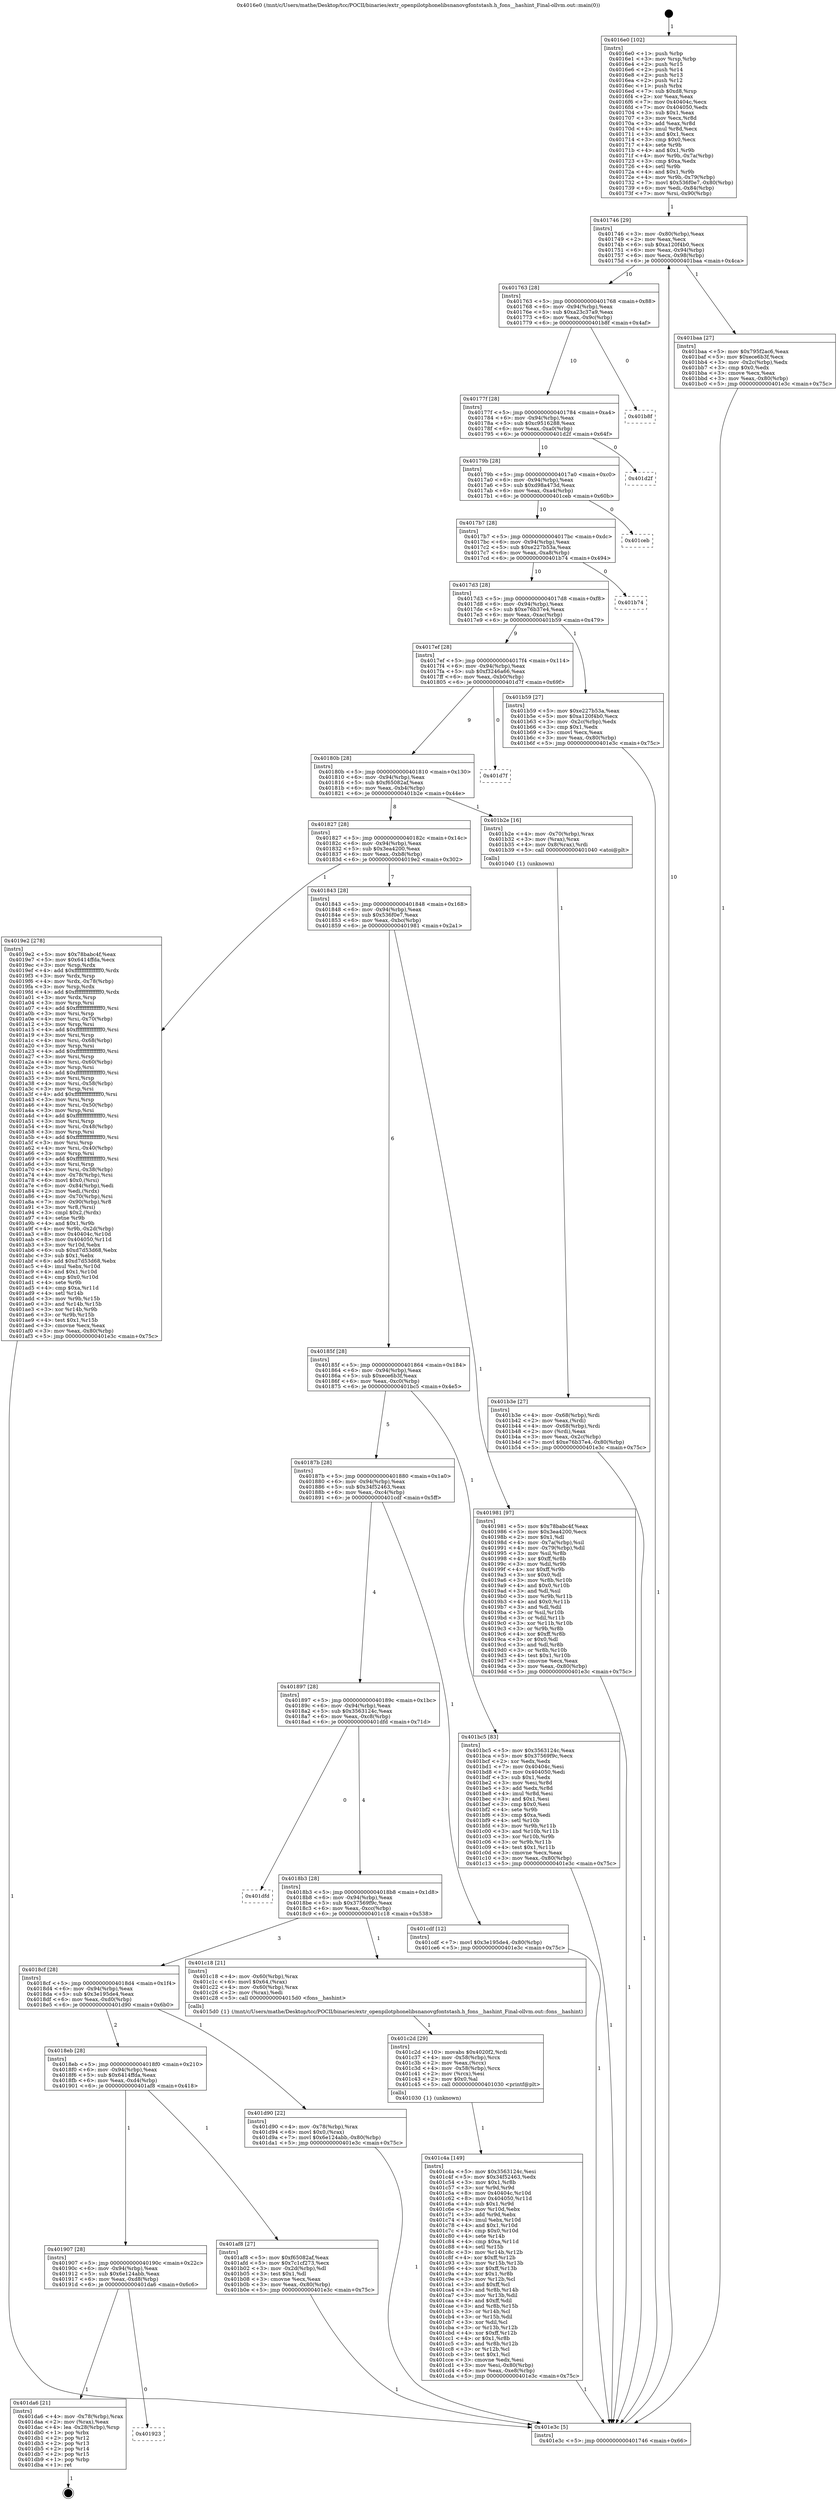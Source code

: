 digraph "0x4016e0" {
  label = "0x4016e0 (/mnt/c/Users/mathe/Desktop/tcc/POCII/binaries/extr_openpilotphonelibsnanovgfontstash.h_fons__hashint_Final-ollvm.out::main(0))"
  labelloc = "t"
  node[shape=record]

  Entry [label="",width=0.3,height=0.3,shape=circle,fillcolor=black,style=filled]
  "0x401746" [label="{
     0x401746 [29]\l
     | [instrs]\l
     &nbsp;&nbsp;0x401746 \<+3\>: mov -0x80(%rbp),%eax\l
     &nbsp;&nbsp;0x401749 \<+2\>: mov %eax,%ecx\l
     &nbsp;&nbsp;0x40174b \<+6\>: sub $0xa120f4b0,%ecx\l
     &nbsp;&nbsp;0x401751 \<+6\>: mov %eax,-0x94(%rbp)\l
     &nbsp;&nbsp;0x401757 \<+6\>: mov %ecx,-0x98(%rbp)\l
     &nbsp;&nbsp;0x40175d \<+6\>: je 0000000000401baa \<main+0x4ca\>\l
  }"]
  "0x401baa" [label="{
     0x401baa [27]\l
     | [instrs]\l
     &nbsp;&nbsp;0x401baa \<+5\>: mov $0x795f2ac6,%eax\l
     &nbsp;&nbsp;0x401baf \<+5\>: mov $0xece6b3f,%ecx\l
     &nbsp;&nbsp;0x401bb4 \<+3\>: mov -0x2c(%rbp),%edx\l
     &nbsp;&nbsp;0x401bb7 \<+3\>: cmp $0x0,%edx\l
     &nbsp;&nbsp;0x401bba \<+3\>: cmove %ecx,%eax\l
     &nbsp;&nbsp;0x401bbd \<+3\>: mov %eax,-0x80(%rbp)\l
     &nbsp;&nbsp;0x401bc0 \<+5\>: jmp 0000000000401e3c \<main+0x75c\>\l
  }"]
  "0x401763" [label="{
     0x401763 [28]\l
     | [instrs]\l
     &nbsp;&nbsp;0x401763 \<+5\>: jmp 0000000000401768 \<main+0x88\>\l
     &nbsp;&nbsp;0x401768 \<+6\>: mov -0x94(%rbp),%eax\l
     &nbsp;&nbsp;0x40176e \<+5\>: sub $0xa23c37a9,%eax\l
     &nbsp;&nbsp;0x401773 \<+6\>: mov %eax,-0x9c(%rbp)\l
     &nbsp;&nbsp;0x401779 \<+6\>: je 0000000000401b8f \<main+0x4af\>\l
  }"]
  Exit [label="",width=0.3,height=0.3,shape=circle,fillcolor=black,style=filled,peripheries=2]
  "0x401b8f" [label="{
     0x401b8f\l
  }", style=dashed]
  "0x40177f" [label="{
     0x40177f [28]\l
     | [instrs]\l
     &nbsp;&nbsp;0x40177f \<+5\>: jmp 0000000000401784 \<main+0xa4\>\l
     &nbsp;&nbsp;0x401784 \<+6\>: mov -0x94(%rbp),%eax\l
     &nbsp;&nbsp;0x40178a \<+5\>: sub $0xc9516288,%eax\l
     &nbsp;&nbsp;0x40178f \<+6\>: mov %eax,-0xa0(%rbp)\l
     &nbsp;&nbsp;0x401795 \<+6\>: je 0000000000401d2f \<main+0x64f\>\l
  }"]
  "0x401923" [label="{
     0x401923\l
  }", style=dashed]
  "0x401d2f" [label="{
     0x401d2f\l
  }", style=dashed]
  "0x40179b" [label="{
     0x40179b [28]\l
     | [instrs]\l
     &nbsp;&nbsp;0x40179b \<+5\>: jmp 00000000004017a0 \<main+0xc0\>\l
     &nbsp;&nbsp;0x4017a0 \<+6\>: mov -0x94(%rbp),%eax\l
     &nbsp;&nbsp;0x4017a6 \<+5\>: sub $0xd98a473d,%eax\l
     &nbsp;&nbsp;0x4017ab \<+6\>: mov %eax,-0xa4(%rbp)\l
     &nbsp;&nbsp;0x4017b1 \<+6\>: je 0000000000401ceb \<main+0x60b\>\l
  }"]
  "0x401da6" [label="{
     0x401da6 [21]\l
     | [instrs]\l
     &nbsp;&nbsp;0x401da6 \<+4\>: mov -0x78(%rbp),%rax\l
     &nbsp;&nbsp;0x401daa \<+2\>: mov (%rax),%eax\l
     &nbsp;&nbsp;0x401dac \<+4\>: lea -0x28(%rbp),%rsp\l
     &nbsp;&nbsp;0x401db0 \<+1\>: pop %rbx\l
     &nbsp;&nbsp;0x401db1 \<+2\>: pop %r12\l
     &nbsp;&nbsp;0x401db3 \<+2\>: pop %r13\l
     &nbsp;&nbsp;0x401db5 \<+2\>: pop %r14\l
     &nbsp;&nbsp;0x401db7 \<+2\>: pop %r15\l
     &nbsp;&nbsp;0x401db9 \<+1\>: pop %rbp\l
     &nbsp;&nbsp;0x401dba \<+1\>: ret\l
  }"]
  "0x401ceb" [label="{
     0x401ceb\l
  }", style=dashed]
  "0x4017b7" [label="{
     0x4017b7 [28]\l
     | [instrs]\l
     &nbsp;&nbsp;0x4017b7 \<+5\>: jmp 00000000004017bc \<main+0xdc\>\l
     &nbsp;&nbsp;0x4017bc \<+6\>: mov -0x94(%rbp),%eax\l
     &nbsp;&nbsp;0x4017c2 \<+5\>: sub $0xe227b53a,%eax\l
     &nbsp;&nbsp;0x4017c7 \<+6\>: mov %eax,-0xa8(%rbp)\l
     &nbsp;&nbsp;0x4017cd \<+6\>: je 0000000000401b74 \<main+0x494\>\l
  }"]
  "0x401c4a" [label="{
     0x401c4a [149]\l
     | [instrs]\l
     &nbsp;&nbsp;0x401c4a \<+5\>: mov $0x3563124c,%esi\l
     &nbsp;&nbsp;0x401c4f \<+5\>: mov $0x34f52463,%edx\l
     &nbsp;&nbsp;0x401c54 \<+3\>: mov $0x1,%r8b\l
     &nbsp;&nbsp;0x401c57 \<+3\>: xor %r9d,%r9d\l
     &nbsp;&nbsp;0x401c5a \<+8\>: mov 0x40404c,%r10d\l
     &nbsp;&nbsp;0x401c62 \<+8\>: mov 0x404050,%r11d\l
     &nbsp;&nbsp;0x401c6a \<+4\>: sub $0x1,%r9d\l
     &nbsp;&nbsp;0x401c6e \<+3\>: mov %r10d,%ebx\l
     &nbsp;&nbsp;0x401c71 \<+3\>: add %r9d,%ebx\l
     &nbsp;&nbsp;0x401c74 \<+4\>: imul %ebx,%r10d\l
     &nbsp;&nbsp;0x401c78 \<+4\>: and $0x1,%r10d\l
     &nbsp;&nbsp;0x401c7c \<+4\>: cmp $0x0,%r10d\l
     &nbsp;&nbsp;0x401c80 \<+4\>: sete %r14b\l
     &nbsp;&nbsp;0x401c84 \<+4\>: cmp $0xa,%r11d\l
     &nbsp;&nbsp;0x401c88 \<+4\>: setl %r15b\l
     &nbsp;&nbsp;0x401c8c \<+3\>: mov %r14b,%r12b\l
     &nbsp;&nbsp;0x401c8f \<+4\>: xor $0xff,%r12b\l
     &nbsp;&nbsp;0x401c93 \<+3\>: mov %r15b,%r13b\l
     &nbsp;&nbsp;0x401c96 \<+4\>: xor $0xff,%r13b\l
     &nbsp;&nbsp;0x401c9a \<+4\>: xor $0x1,%r8b\l
     &nbsp;&nbsp;0x401c9e \<+3\>: mov %r12b,%cl\l
     &nbsp;&nbsp;0x401ca1 \<+3\>: and $0xff,%cl\l
     &nbsp;&nbsp;0x401ca4 \<+3\>: and %r8b,%r14b\l
     &nbsp;&nbsp;0x401ca7 \<+3\>: mov %r13b,%dil\l
     &nbsp;&nbsp;0x401caa \<+4\>: and $0xff,%dil\l
     &nbsp;&nbsp;0x401cae \<+3\>: and %r8b,%r15b\l
     &nbsp;&nbsp;0x401cb1 \<+3\>: or %r14b,%cl\l
     &nbsp;&nbsp;0x401cb4 \<+3\>: or %r15b,%dil\l
     &nbsp;&nbsp;0x401cb7 \<+3\>: xor %dil,%cl\l
     &nbsp;&nbsp;0x401cba \<+3\>: or %r13b,%r12b\l
     &nbsp;&nbsp;0x401cbd \<+4\>: xor $0xff,%r12b\l
     &nbsp;&nbsp;0x401cc1 \<+4\>: or $0x1,%r8b\l
     &nbsp;&nbsp;0x401cc5 \<+3\>: and %r8b,%r12b\l
     &nbsp;&nbsp;0x401cc8 \<+3\>: or %r12b,%cl\l
     &nbsp;&nbsp;0x401ccb \<+3\>: test $0x1,%cl\l
     &nbsp;&nbsp;0x401cce \<+3\>: cmovne %edx,%esi\l
     &nbsp;&nbsp;0x401cd1 \<+3\>: mov %esi,-0x80(%rbp)\l
     &nbsp;&nbsp;0x401cd4 \<+6\>: mov %eax,-0xe8(%rbp)\l
     &nbsp;&nbsp;0x401cda \<+5\>: jmp 0000000000401e3c \<main+0x75c\>\l
  }"]
  "0x401b74" [label="{
     0x401b74\l
  }", style=dashed]
  "0x4017d3" [label="{
     0x4017d3 [28]\l
     | [instrs]\l
     &nbsp;&nbsp;0x4017d3 \<+5\>: jmp 00000000004017d8 \<main+0xf8\>\l
     &nbsp;&nbsp;0x4017d8 \<+6\>: mov -0x94(%rbp),%eax\l
     &nbsp;&nbsp;0x4017de \<+5\>: sub $0xe76b37e4,%eax\l
     &nbsp;&nbsp;0x4017e3 \<+6\>: mov %eax,-0xac(%rbp)\l
     &nbsp;&nbsp;0x4017e9 \<+6\>: je 0000000000401b59 \<main+0x479\>\l
  }"]
  "0x401c2d" [label="{
     0x401c2d [29]\l
     | [instrs]\l
     &nbsp;&nbsp;0x401c2d \<+10\>: movabs $0x4020f2,%rdi\l
     &nbsp;&nbsp;0x401c37 \<+4\>: mov -0x58(%rbp),%rcx\l
     &nbsp;&nbsp;0x401c3b \<+2\>: mov %eax,(%rcx)\l
     &nbsp;&nbsp;0x401c3d \<+4\>: mov -0x58(%rbp),%rcx\l
     &nbsp;&nbsp;0x401c41 \<+2\>: mov (%rcx),%esi\l
     &nbsp;&nbsp;0x401c43 \<+2\>: mov $0x0,%al\l
     &nbsp;&nbsp;0x401c45 \<+5\>: call 0000000000401030 \<printf@plt\>\l
     | [calls]\l
     &nbsp;&nbsp;0x401030 \{1\} (unknown)\l
  }"]
  "0x401b59" [label="{
     0x401b59 [27]\l
     | [instrs]\l
     &nbsp;&nbsp;0x401b59 \<+5\>: mov $0xe227b53a,%eax\l
     &nbsp;&nbsp;0x401b5e \<+5\>: mov $0xa120f4b0,%ecx\l
     &nbsp;&nbsp;0x401b63 \<+3\>: mov -0x2c(%rbp),%edx\l
     &nbsp;&nbsp;0x401b66 \<+3\>: cmp $0x1,%edx\l
     &nbsp;&nbsp;0x401b69 \<+3\>: cmovl %ecx,%eax\l
     &nbsp;&nbsp;0x401b6c \<+3\>: mov %eax,-0x80(%rbp)\l
     &nbsp;&nbsp;0x401b6f \<+5\>: jmp 0000000000401e3c \<main+0x75c\>\l
  }"]
  "0x4017ef" [label="{
     0x4017ef [28]\l
     | [instrs]\l
     &nbsp;&nbsp;0x4017ef \<+5\>: jmp 00000000004017f4 \<main+0x114\>\l
     &nbsp;&nbsp;0x4017f4 \<+6\>: mov -0x94(%rbp),%eax\l
     &nbsp;&nbsp;0x4017fa \<+5\>: sub $0xf3246a66,%eax\l
     &nbsp;&nbsp;0x4017ff \<+6\>: mov %eax,-0xb0(%rbp)\l
     &nbsp;&nbsp;0x401805 \<+6\>: je 0000000000401d7f \<main+0x69f\>\l
  }"]
  "0x401b3e" [label="{
     0x401b3e [27]\l
     | [instrs]\l
     &nbsp;&nbsp;0x401b3e \<+4\>: mov -0x68(%rbp),%rdi\l
     &nbsp;&nbsp;0x401b42 \<+2\>: mov %eax,(%rdi)\l
     &nbsp;&nbsp;0x401b44 \<+4\>: mov -0x68(%rbp),%rdi\l
     &nbsp;&nbsp;0x401b48 \<+2\>: mov (%rdi),%eax\l
     &nbsp;&nbsp;0x401b4a \<+3\>: mov %eax,-0x2c(%rbp)\l
     &nbsp;&nbsp;0x401b4d \<+7\>: movl $0xe76b37e4,-0x80(%rbp)\l
     &nbsp;&nbsp;0x401b54 \<+5\>: jmp 0000000000401e3c \<main+0x75c\>\l
  }"]
  "0x401d7f" [label="{
     0x401d7f\l
  }", style=dashed]
  "0x40180b" [label="{
     0x40180b [28]\l
     | [instrs]\l
     &nbsp;&nbsp;0x40180b \<+5\>: jmp 0000000000401810 \<main+0x130\>\l
     &nbsp;&nbsp;0x401810 \<+6\>: mov -0x94(%rbp),%eax\l
     &nbsp;&nbsp;0x401816 \<+5\>: sub $0xf65082af,%eax\l
     &nbsp;&nbsp;0x40181b \<+6\>: mov %eax,-0xb4(%rbp)\l
     &nbsp;&nbsp;0x401821 \<+6\>: je 0000000000401b2e \<main+0x44e\>\l
  }"]
  "0x401907" [label="{
     0x401907 [28]\l
     | [instrs]\l
     &nbsp;&nbsp;0x401907 \<+5\>: jmp 000000000040190c \<main+0x22c\>\l
     &nbsp;&nbsp;0x40190c \<+6\>: mov -0x94(%rbp),%eax\l
     &nbsp;&nbsp;0x401912 \<+5\>: sub $0x6e124abb,%eax\l
     &nbsp;&nbsp;0x401917 \<+6\>: mov %eax,-0xd8(%rbp)\l
     &nbsp;&nbsp;0x40191d \<+6\>: je 0000000000401da6 \<main+0x6c6\>\l
  }"]
  "0x401b2e" [label="{
     0x401b2e [16]\l
     | [instrs]\l
     &nbsp;&nbsp;0x401b2e \<+4\>: mov -0x70(%rbp),%rax\l
     &nbsp;&nbsp;0x401b32 \<+3\>: mov (%rax),%rax\l
     &nbsp;&nbsp;0x401b35 \<+4\>: mov 0x8(%rax),%rdi\l
     &nbsp;&nbsp;0x401b39 \<+5\>: call 0000000000401040 \<atoi@plt\>\l
     | [calls]\l
     &nbsp;&nbsp;0x401040 \{1\} (unknown)\l
  }"]
  "0x401827" [label="{
     0x401827 [28]\l
     | [instrs]\l
     &nbsp;&nbsp;0x401827 \<+5\>: jmp 000000000040182c \<main+0x14c\>\l
     &nbsp;&nbsp;0x40182c \<+6\>: mov -0x94(%rbp),%eax\l
     &nbsp;&nbsp;0x401832 \<+5\>: sub $0x3ea4200,%eax\l
     &nbsp;&nbsp;0x401837 \<+6\>: mov %eax,-0xb8(%rbp)\l
     &nbsp;&nbsp;0x40183d \<+6\>: je 00000000004019e2 \<main+0x302\>\l
  }"]
  "0x401af8" [label="{
     0x401af8 [27]\l
     | [instrs]\l
     &nbsp;&nbsp;0x401af8 \<+5\>: mov $0xf65082af,%eax\l
     &nbsp;&nbsp;0x401afd \<+5\>: mov $0x7c1cf273,%ecx\l
     &nbsp;&nbsp;0x401b02 \<+3\>: mov -0x2d(%rbp),%dl\l
     &nbsp;&nbsp;0x401b05 \<+3\>: test $0x1,%dl\l
     &nbsp;&nbsp;0x401b08 \<+3\>: cmovne %ecx,%eax\l
     &nbsp;&nbsp;0x401b0b \<+3\>: mov %eax,-0x80(%rbp)\l
     &nbsp;&nbsp;0x401b0e \<+5\>: jmp 0000000000401e3c \<main+0x75c\>\l
  }"]
  "0x4019e2" [label="{
     0x4019e2 [278]\l
     | [instrs]\l
     &nbsp;&nbsp;0x4019e2 \<+5\>: mov $0x78babc4f,%eax\l
     &nbsp;&nbsp;0x4019e7 \<+5\>: mov $0x6414ffda,%ecx\l
     &nbsp;&nbsp;0x4019ec \<+3\>: mov %rsp,%rdx\l
     &nbsp;&nbsp;0x4019ef \<+4\>: add $0xfffffffffffffff0,%rdx\l
     &nbsp;&nbsp;0x4019f3 \<+3\>: mov %rdx,%rsp\l
     &nbsp;&nbsp;0x4019f6 \<+4\>: mov %rdx,-0x78(%rbp)\l
     &nbsp;&nbsp;0x4019fa \<+3\>: mov %rsp,%rdx\l
     &nbsp;&nbsp;0x4019fd \<+4\>: add $0xfffffffffffffff0,%rdx\l
     &nbsp;&nbsp;0x401a01 \<+3\>: mov %rdx,%rsp\l
     &nbsp;&nbsp;0x401a04 \<+3\>: mov %rsp,%rsi\l
     &nbsp;&nbsp;0x401a07 \<+4\>: add $0xfffffffffffffff0,%rsi\l
     &nbsp;&nbsp;0x401a0b \<+3\>: mov %rsi,%rsp\l
     &nbsp;&nbsp;0x401a0e \<+4\>: mov %rsi,-0x70(%rbp)\l
     &nbsp;&nbsp;0x401a12 \<+3\>: mov %rsp,%rsi\l
     &nbsp;&nbsp;0x401a15 \<+4\>: add $0xfffffffffffffff0,%rsi\l
     &nbsp;&nbsp;0x401a19 \<+3\>: mov %rsi,%rsp\l
     &nbsp;&nbsp;0x401a1c \<+4\>: mov %rsi,-0x68(%rbp)\l
     &nbsp;&nbsp;0x401a20 \<+3\>: mov %rsp,%rsi\l
     &nbsp;&nbsp;0x401a23 \<+4\>: add $0xfffffffffffffff0,%rsi\l
     &nbsp;&nbsp;0x401a27 \<+3\>: mov %rsi,%rsp\l
     &nbsp;&nbsp;0x401a2a \<+4\>: mov %rsi,-0x60(%rbp)\l
     &nbsp;&nbsp;0x401a2e \<+3\>: mov %rsp,%rsi\l
     &nbsp;&nbsp;0x401a31 \<+4\>: add $0xfffffffffffffff0,%rsi\l
     &nbsp;&nbsp;0x401a35 \<+3\>: mov %rsi,%rsp\l
     &nbsp;&nbsp;0x401a38 \<+4\>: mov %rsi,-0x58(%rbp)\l
     &nbsp;&nbsp;0x401a3c \<+3\>: mov %rsp,%rsi\l
     &nbsp;&nbsp;0x401a3f \<+4\>: add $0xfffffffffffffff0,%rsi\l
     &nbsp;&nbsp;0x401a43 \<+3\>: mov %rsi,%rsp\l
     &nbsp;&nbsp;0x401a46 \<+4\>: mov %rsi,-0x50(%rbp)\l
     &nbsp;&nbsp;0x401a4a \<+3\>: mov %rsp,%rsi\l
     &nbsp;&nbsp;0x401a4d \<+4\>: add $0xfffffffffffffff0,%rsi\l
     &nbsp;&nbsp;0x401a51 \<+3\>: mov %rsi,%rsp\l
     &nbsp;&nbsp;0x401a54 \<+4\>: mov %rsi,-0x48(%rbp)\l
     &nbsp;&nbsp;0x401a58 \<+3\>: mov %rsp,%rsi\l
     &nbsp;&nbsp;0x401a5b \<+4\>: add $0xfffffffffffffff0,%rsi\l
     &nbsp;&nbsp;0x401a5f \<+3\>: mov %rsi,%rsp\l
     &nbsp;&nbsp;0x401a62 \<+4\>: mov %rsi,-0x40(%rbp)\l
     &nbsp;&nbsp;0x401a66 \<+3\>: mov %rsp,%rsi\l
     &nbsp;&nbsp;0x401a69 \<+4\>: add $0xfffffffffffffff0,%rsi\l
     &nbsp;&nbsp;0x401a6d \<+3\>: mov %rsi,%rsp\l
     &nbsp;&nbsp;0x401a70 \<+4\>: mov %rsi,-0x38(%rbp)\l
     &nbsp;&nbsp;0x401a74 \<+4\>: mov -0x78(%rbp),%rsi\l
     &nbsp;&nbsp;0x401a78 \<+6\>: movl $0x0,(%rsi)\l
     &nbsp;&nbsp;0x401a7e \<+6\>: mov -0x84(%rbp),%edi\l
     &nbsp;&nbsp;0x401a84 \<+2\>: mov %edi,(%rdx)\l
     &nbsp;&nbsp;0x401a86 \<+4\>: mov -0x70(%rbp),%rsi\l
     &nbsp;&nbsp;0x401a8a \<+7\>: mov -0x90(%rbp),%r8\l
     &nbsp;&nbsp;0x401a91 \<+3\>: mov %r8,(%rsi)\l
     &nbsp;&nbsp;0x401a94 \<+3\>: cmpl $0x2,(%rdx)\l
     &nbsp;&nbsp;0x401a97 \<+4\>: setne %r9b\l
     &nbsp;&nbsp;0x401a9b \<+4\>: and $0x1,%r9b\l
     &nbsp;&nbsp;0x401a9f \<+4\>: mov %r9b,-0x2d(%rbp)\l
     &nbsp;&nbsp;0x401aa3 \<+8\>: mov 0x40404c,%r10d\l
     &nbsp;&nbsp;0x401aab \<+8\>: mov 0x404050,%r11d\l
     &nbsp;&nbsp;0x401ab3 \<+3\>: mov %r10d,%ebx\l
     &nbsp;&nbsp;0x401ab6 \<+6\>: sub $0xd7d53d68,%ebx\l
     &nbsp;&nbsp;0x401abc \<+3\>: sub $0x1,%ebx\l
     &nbsp;&nbsp;0x401abf \<+6\>: add $0xd7d53d68,%ebx\l
     &nbsp;&nbsp;0x401ac5 \<+4\>: imul %ebx,%r10d\l
     &nbsp;&nbsp;0x401ac9 \<+4\>: and $0x1,%r10d\l
     &nbsp;&nbsp;0x401acd \<+4\>: cmp $0x0,%r10d\l
     &nbsp;&nbsp;0x401ad1 \<+4\>: sete %r9b\l
     &nbsp;&nbsp;0x401ad5 \<+4\>: cmp $0xa,%r11d\l
     &nbsp;&nbsp;0x401ad9 \<+4\>: setl %r14b\l
     &nbsp;&nbsp;0x401add \<+3\>: mov %r9b,%r15b\l
     &nbsp;&nbsp;0x401ae0 \<+3\>: and %r14b,%r15b\l
     &nbsp;&nbsp;0x401ae3 \<+3\>: xor %r14b,%r9b\l
     &nbsp;&nbsp;0x401ae6 \<+3\>: or %r9b,%r15b\l
     &nbsp;&nbsp;0x401ae9 \<+4\>: test $0x1,%r15b\l
     &nbsp;&nbsp;0x401aed \<+3\>: cmovne %ecx,%eax\l
     &nbsp;&nbsp;0x401af0 \<+3\>: mov %eax,-0x80(%rbp)\l
     &nbsp;&nbsp;0x401af3 \<+5\>: jmp 0000000000401e3c \<main+0x75c\>\l
  }"]
  "0x401843" [label="{
     0x401843 [28]\l
     | [instrs]\l
     &nbsp;&nbsp;0x401843 \<+5\>: jmp 0000000000401848 \<main+0x168\>\l
     &nbsp;&nbsp;0x401848 \<+6\>: mov -0x94(%rbp),%eax\l
     &nbsp;&nbsp;0x40184e \<+5\>: sub $0x536f0e7,%eax\l
     &nbsp;&nbsp;0x401853 \<+6\>: mov %eax,-0xbc(%rbp)\l
     &nbsp;&nbsp;0x401859 \<+6\>: je 0000000000401981 \<main+0x2a1\>\l
  }"]
  "0x4018eb" [label="{
     0x4018eb [28]\l
     | [instrs]\l
     &nbsp;&nbsp;0x4018eb \<+5\>: jmp 00000000004018f0 \<main+0x210\>\l
     &nbsp;&nbsp;0x4018f0 \<+6\>: mov -0x94(%rbp),%eax\l
     &nbsp;&nbsp;0x4018f6 \<+5\>: sub $0x6414ffda,%eax\l
     &nbsp;&nbsp;0x4018fb \<+6\>: mov %eax,-0xd4(%rbp)\l
     &nbsp;&nbsp;0x401901 \<+6\>: je 0000000000401af8 \<main+0x418\>\l
  }"]
  "0x401981" [label="{
     0x401981 [97]\l
     | [instrs]\l
     &nbsp;&nbsp;0x401981 \<+5\>: mov $0x78babc4f,%eax\l
     &nbsp;&nbsp;0x401986 \<+5\>: mov $0x3ea4200,%ecx\l
     &nbsp;&nbsp;0x40198b \<+2\>: mov $0x1,%dl\l
     &nbsp;&nbsp;0x40198d \<+4\>: mov -0x7a(%rbp),%sil\l
     &nbsp;&nbsp;0x401991 \<+4\>: mov -0x79(%rbp),%dil\l
     &nbsp;&nbsp;0x401995 \<+3\>: mov %sil,%r8b\l
     &nbsp;&nbsp;0x401998 \<+4\>: xor $0xff,%r8b\l
     &nbsp;&nbsp;0x40199c \<+3\>: mov %dil,%r9b\l
     &nbsp;&nbsp;0x40199f \<+4\>: xor $0xff,%r9b\l
     &nbsp;&nbsp;0x4019a3 \<+3\>: xor $0x0,%dl\l
     &nbsp;&nbsp;0x4019a6 \<+3\>: mov %r8b,%r10b\l
     &nbsp;&nbsp;0x4019a9 \<+4\>: and $0x0,%r10b\l
     &nbsp;&nbsp;0x4019ad \<+3\>: and %dl,%sil\l
     &nbsp;&nbsp;0x4019b0 \<+3\>: mov %r9b,%r11b\l
     &nbsp;&nbsp;0x4019b3 \<+4\>: and $0x0,%r11b\l
     &nbsp;&nbsp;0x4019b7 \<+3\>: and %dl,%dil\l
     &nbsp;&nbsp;0x4019ba \<+3\>: or %sil,%r10b\l
     &nbsp;&nbsp;0x4019bd \<+3\>: or %dil,%r11b\l
     &nbsp;&nbsp;0x4019c0 \<+3\>: xor %r11b,%r10b\l
     &nbsp;&nbsp;0x4019c3 \<+3\>: or %r9b,%r8b\l
     &nbsp;&nbsp;0x4019c6 \<+4\>: xor $0xff,%r8b\l
     &nbsp;&nbsp;0x4019ca \<+3\>: or $0x0,%dl\l
     &nbsp;&nbsp;0x4019cd \<+3\>: and %dl,%r8b\l
     &nbsp;&nbsp;0x4019d0 \<+3\>: or %r8b,%r10b\l
     &nbsp;&nbsp;0x4019d3 \<+4\>: test $0x1,%r10b\l
     &nbsp;&nbsp;0x4019d7 \<+3\>: cmovne %ecx,%eax\l
     &nbsp;&nbsp;0x4019da \<+3\>: mov %eax,-0x80(%rbp)\l
     &nbsp;&nbsp;0x4019dd \<+5\>: jmp 0000000000401e3c \<main+0x75c\>\l
  }"]
  "0x40185f" [label="{
     0x40185f [28]\l
     | [instrs]\l
     &nbsp;&nbsp;0x40185f \<+5\>: jmp 0000000000401864 \<main+0x184\>\l
     &nbsp;&nbsp;0x401864 \<+6\>: mov -0x94(%rbp),%eax\l
     &nbsp;&nbsp;0x40186a \<+5\>: sub $0xece6b3f,%eax\l
     &nbsp;&nbsp;0x40186f \<+6\>: mov %eax,-0xc0(%rbp)\l
     &nbsp;&nbsp;0x401875 \<+6\>: je 0000000000401bc5 \<main+0x4e5\>\l
  }"]
  "0x401e3c" [label="{
     0x401e3c [5]\l
     | [instrs]\l
     &nbsp;&nbsp;0x401e3c \<+5\>: jmp 0000000000401746 \<main+0x66\>\l
  }"]
  "0x4016e0" [label="{
     0x4016e0 [102]\l
     | [instrs]\l
     &nbsp;&nbsp;0x4016e0 \<+1\>: push %rbp\l
     &nbsp;&nbsp;0x4016e1 \<+3\>: mov %rsp,%rbp\l
     &nbsp;&nbsp;0x4016e4 \<+2\>: push %r15\l
     &nbsp;&nbsp;0x4016e6 \<+2\>: push %r14\l
     &nbsp;&nbsp;0x4016e8 \<+2\>: push %r13\l
     &nbsp;&nbsp;0x4016ea \<+2\>: push %r12\l
     &nbsp;&nbsp;0x4016ec \<+1\>: push %rbx\l
     &nbsp;&nbsp;0x4016ed \<+7\>: sub $0xd8,%rsp\l
     &nbsp;&nbsp;0x4016f4 \<+2\>: xor %eax,%eax\l
     &nbsp;&nbsp;0x4016f6 \<+7\>: mov 0x40404c,%ecx\l
     &nbsp;&nbsp;0x4016fd \<+7\>: mov 0x404050,%edx\l
     &nbsp;&nbsp;0x401704 \<+3\>: sub $0x1,%eax\l
     &nbsp;&nbsp;0x401707 \<+3\>: mov %ecx,%r8d\l
     &nbsp;&nbsp;0x40170a \<+3\>: add %eax,%r8d\l
     &nbsp;&nbsp;0x40170d \<+4\>: imul %r8d,%ecx\l
     &nbsp;&nbsp;0x401711 \<+3\>: and $0x1,%ecx\l
     &nbsp;&nbsp;0x401714 \<+3\>: cmp $0x0,%ecx\l
     &nbsp;&nbsp;0x401717 \<+4\>: sete %r9b\l
     &nbsp;&nbsp;0x40171b \<+4\>: and $0x1,%r9b\l
     &nbsp;&nbsp;0x40171f \<+4\>: mov %r9b,-0x7a(%rbp)\l
     &nbsp;&nbsp;0x401723 \<+3\>: cmp $0xa,%edx\l
     &nbsp;&nbsp;0x401726 \<+4\>: setl %r9b\l
     &nbsp;&nbsp;0x40172a \<+4\>: and $0x1,%r9b\l
     &nbsp;&nbsp;0x40172e \<+4\>: mov %r9b,-0x79(%rbp)\l
     &nbsp;&nbsp;0x401732 \<+7\>: movl $0x536f0e7,-0x80(%rbp)\l
     &nbsp;&nbsp;0x401739 \<+6\>: mov %edi,-0x84(%rbp)\l
     &nbsp;&nbsp;0x40173f \<+7\>: mov %rsi,-0x90(%rbp)\l
  }"]
  "0x401d90" [label="{
     0x401d90 [22]\l
     | [instrs]\l
     &nbsp;&nbsp;0x401d90 \<+4\>: mov -0x78(%rbp),%rax\l
     &nbsp;&nbsp;0x401d94 \<+6\>: movl $0x0,(%rax)\l
     &nbsp;&nbsp;0x401d9a \<+7\>: movl $0x6e124abb,-0x80(%rbp)\l
     &nbsp;&nbsp;0x401da1 \<+5\>: jmp 0000000000401e3c \<main+0x75c\>\l
  }"]
  "0x4018cf" [label="{
     0x4018cf [28]\l
     | [instrs]\l
     &nbsp;&nbsp;0x4018cf \<+5\>: jmp 00000000004018d4 \<main+0x1f4\>\l
     &nbsp;&nbsp;0x4018d4 \<+6\>: mov -0x94(%rbp),%eax\l
     &nbsp;&nbsp;0x4018da \<+5\>: sub $0x3e195de4,%eax\l
     &nbsp;&nbsp;0x4018df \<+6\>: mov %eax,-0xd0(%rbp)\l
     &nbsp;&nbsp;0x4018e5 \<+6\>: je 0000000000401d90 \<main+0x6b0\>\l
  }"]
  "0x401bc5" [label="{
     0x401bc5 [83]\l
     | [instrs]\l
     &nbsp;&nbsp;0x401bc5 \<+5\>: mov $0x3563124c,%eax\l
     &nbsp;&nbsp;0x401bca \<+5\>: mov $0x37569f9c,%ecx\l
     &nbsp;&nbsp;0x401bcf \<+2\>: xor %edx,%edx\l
     &nbsp;&nbsp;0x401bd1 \<+7\>: mov 0x40404c,%esi\l
     &nbsp;&nbsp;0x401bd8 \<+7\>: mov 0x404050,%edi\l
     &nbsp;&nbsp;0x401bdf \<+3\>: sub $0x1,%edx\l
     &nbsp;&nbsp;0x401be2 \<+3\>: mov %esi,%r8d\l
     &nbsp;&nbsp;0x401be5 \<+3\>: add %edx,%r8d\l
     &nbsp;&nbsp;0x401be8 \<+4\>: imul %r8d,%esi\l
     &nbsp;&nbsp;0x401bec \<+3\>: and $0x1,%esi\l
     &nbsp;&nbsp;0x401bef \<+3\>: cmp $0x0,%esi\l
     &nbsp;&nbsp;0x401bf2 \<+4\>: sete %r9b\l
     &nbsp;&nbsp;0x401bf6 \<+3\>: cmp $0xa,%edi\l
     &nbsp;&nbsp;0x401bf9 \<+4\>: setl %r10b\l
     &nbsp;&nbsp;0x401bfd \<+3\>: mov %r9b,%r11b\l
     &nbsp;&nbsp;0x401c00 \<+3\>: and %r10b,%r11b\l
     &nbsp;&nbsp;0x401c03 \<+3\>: xor %r10b,%r9b\l
     &nbsp;&nbsp;0x401c06 \<+3\>: or %r9b,%r11b\l
     &nbsp;&nbsp;0x401c09 \<+4\>: test $0x1,%r11b\l
     &nbsp;&nbsp;0x401c0d \<+3\>: cmovne %ecx,%eax\l
     &nbsp;&nbsp;0x401c10 \<+3\>: mov %eax,-0x80(%rbp)\l
     &nbsp;&nbsp;0x401c13 \<+5\>: jmp 0000000000401e3c \<main+0x75c\>\l
  }"]
  "0x40187b" [label="{
     0x40187b [28]\l
     | [instrs]\l
     &nbsp;&nbsp;0x40187b \<+5\>: jmp 0000000000401880 \<main+0x1a0\>\l
     &nbsp;&nbsp;0x401880 \<+6\>: mov -0x94(%rbp),%eax\l
     &nbsp;&nbsp;0x401886 \<+5\>: sub $0x34f52463,%eax\l
     &nbsp;&nbsp;0x40188b \<+6\>: mov %eax,-0xc4(%rbp)\l
     &nbsp;&nbsp;0x401891 \<+6\>: je 0000000000401cdf \<main+0x5ff\>\l
  }"]
  "0x401c18" [label="{
     0x401c18 [21]\l
     | [instrs]\l
     &nbsp;&nbsp;0x401c18 \<+4\>: mov -0x60(%rbp),%rax\l
     &nbsp;&nbsp;0x401c1c \<+6\>: movl $0x64,(%rax)\l
     &nbsp;&nbsp;0x401c22 \<+4\>: mov -0x60(%rbp),%rax\l
     &nbsp;&nbsp;0x401c26 \<+2\>: mov (%rax),%edi\l
     &nbsp;&nbsp;0x401c28 \<+5\>: call 00000000004015d0 \<fons__hashint\>\l
     | [calls]\l
     &nbsp;&nbsp;0x4015d0 \{1\} (/mnt/c/Users/mathe/Desktop/tcc/POCII/binaries/extr_openpilotphonelibsnanovgfontstash.h_fons__hashint_Final-ollvm.out::fons__hashint)\l
  }"]
  "0x401cdf" [label="{
     0x401cdf [12]\l
     | [instrs]\l
     &nbsp;&nbsp;0x401cdf \<+7\>: movl $0x3e195de4,-0x80(%rbp)\l
     &nbsp;&nbsp;0x401ce6 \<+5\>: jmp 0000000000401e3c \<main+0x75c\>\l
  }"]
  "0x401897" [label="{
     0x401897 [28]\l
     | [instrs]\l
     &nbsp;&nbsp;0x401897 \<+5\>: jmp 000000000040189c \<main+0x1bc\>\l
     &nbsp;&nbsp;0x40189c \<+6\>: mov -0x94(%rbp),%eax\l
     &nbsp;&nbsp;0x4018a2 \<+5\>: sub $0x3563124c,%eax\l
     &nbsp;&nbsp;0x4018a7 \<+6\>: mov %eax,-0xc8(%rbp)\l
     &nbsp;&nbsp;0x4018ad \<+6\>: je 0000000000401dfd \<main+0x71d\>\l
  }"]
  "0x4018b3" [label="{
     0x4018b3 [28]\l
     | [instrs]\l
     &nbsp;&nbsp;0x4018b3 \<+5\>: jmp 00000000004018b8 \<main+0x1d8\>\l
     &nbsp;&nbsp;0x4018b8 \<+6\>: mov -0x94(%rbp),%eax\l
     &nbsp;&nbsp;0x4018be \<+5\>: sub $0x37569f9c,%eax\l
     &nbsp;&nbsp;0x4018c3 \<+6\>: mov %eax,-0xcc(%rbp)\l
     &nbsp;&nbsp;0x4018c9 \<+6\>: je 0000000000401c18 \<main+0x538\>\l
  }"]
  "0x401dfd" [label="{
     0x401dfd\l
  }", style=dashed]
  Entry -> "0x4016e0" [label=" 1"]
  "0x401746" -> "0x401baa" [label=" 1"]
  "0x401746" -> "0x401763" [label=" 10"]
  "0x401da6" -> Exit [label=" 1"]
  "0x401763" -> "0x401b8f" [label=" 0"]
  "0x401763" -> "0x40177f" [label=" 10"]
  "0x401907" -> "0x401923" [label=" 0"]
  "0x40177f" -> "0x401d2f" [label=" 0"]
  "0x40177f" -> "0x40179b" [label=" 10"]
  "0x401907" -> "0x401da6" [label=" 1"]
  "0x40179b" -> "0x401ceb" [label=" 0"]
  "0x40179b" -> "0x4017b7" [label=" 10"]
  "0x401d90" -> "0x401e3c" [label=" 1"]
  "0x4017b7" -> "0x401b74" [label=" 0"]
  "0x4017b7" -> "0x4017d3" [label=" 10"]
  "0x401cdf" -> "0x401e3c" [label=" 1"]
  "0x4017d3" -> "0x401b59" [label=" 1"]
  "0x4017d3" -> "0x4017ef" [label=" 9"]
  "0x401c4a" -> "0x401e3c" [label=" 1"]
  "0x4017ef" -> "0x401d7f" [label=" 0"]
  "0x4017ef" -> "0x40180b" [label=" 9"]
  "0x401c2d" -> "0x401c4a" [label=" 1"]
  "0x40180b" -> "0x401b2e" [label=" 1"]
  "0x40180b" -> "0x401827" [label=" 8"]
  "0x401c18" -> "0x401c2d" [label=" 1"]
  "0x401827" -> "0x4019e2" [label=" 1"]
  "0x401827" -> "0x401843" [label=" 7"]
  "0x401bc5" -> "0x401e3c" [label=" 1"]
  "0x401843" -> "0x401981" [label=" 1"]
  "0x401843" -> "0x40185f" [label=" 6"]
  "0x401981" -> "0x401e3c" [label=" 1"]
  "0x4016e0" -> "0x401746" [label=" 1"]
  "0x401e3c" -> "0x401746" [label=" 10"]
  "0x401b59" -> "0x401e3c" [label=" 1"]
  "0x4019e2" -> "0x401e3c" [label=" 1"]
  "0x401b3e" -> "0x401e3c" [label=" 1"]
  "0x40185f" -> "0x401bc5" [label=" 1"]
  "0x40185f" -> "0x40187b" [label=" 5"]
  "0x401af8" -> "0x401e3c" [label=" 1"]
  "0x40187b" -> "0x401cdf" [label=" 1"]
  "0x40187b" -> "0x401897" [label=" 4"]
  "0x4018eb" -> "0x401907" [label=" 1"]
  "0x401897" -> "0x401dfd" [label=" 0"]
  "0x401897" -> "0x4018b3" [label=" 4"]
  "0x4018eb" -> "0x401af8" [label=" 1"]
  "0x4018b3" -> "0x401c18" [label=" 1"]
  "0x4018b3" -> "0x4018cf" [label=" 3"]
  "0x401b2e" -> "0x401b3e" [label=" 1"]
  "0x4018cf" -> "0x401d90" [label=" 1"]
  "0x4018cf" -> "0x4018eb" [label=" 2"]
  "0x401baa" -> "0x401e3c" [label=" 1"]
}
